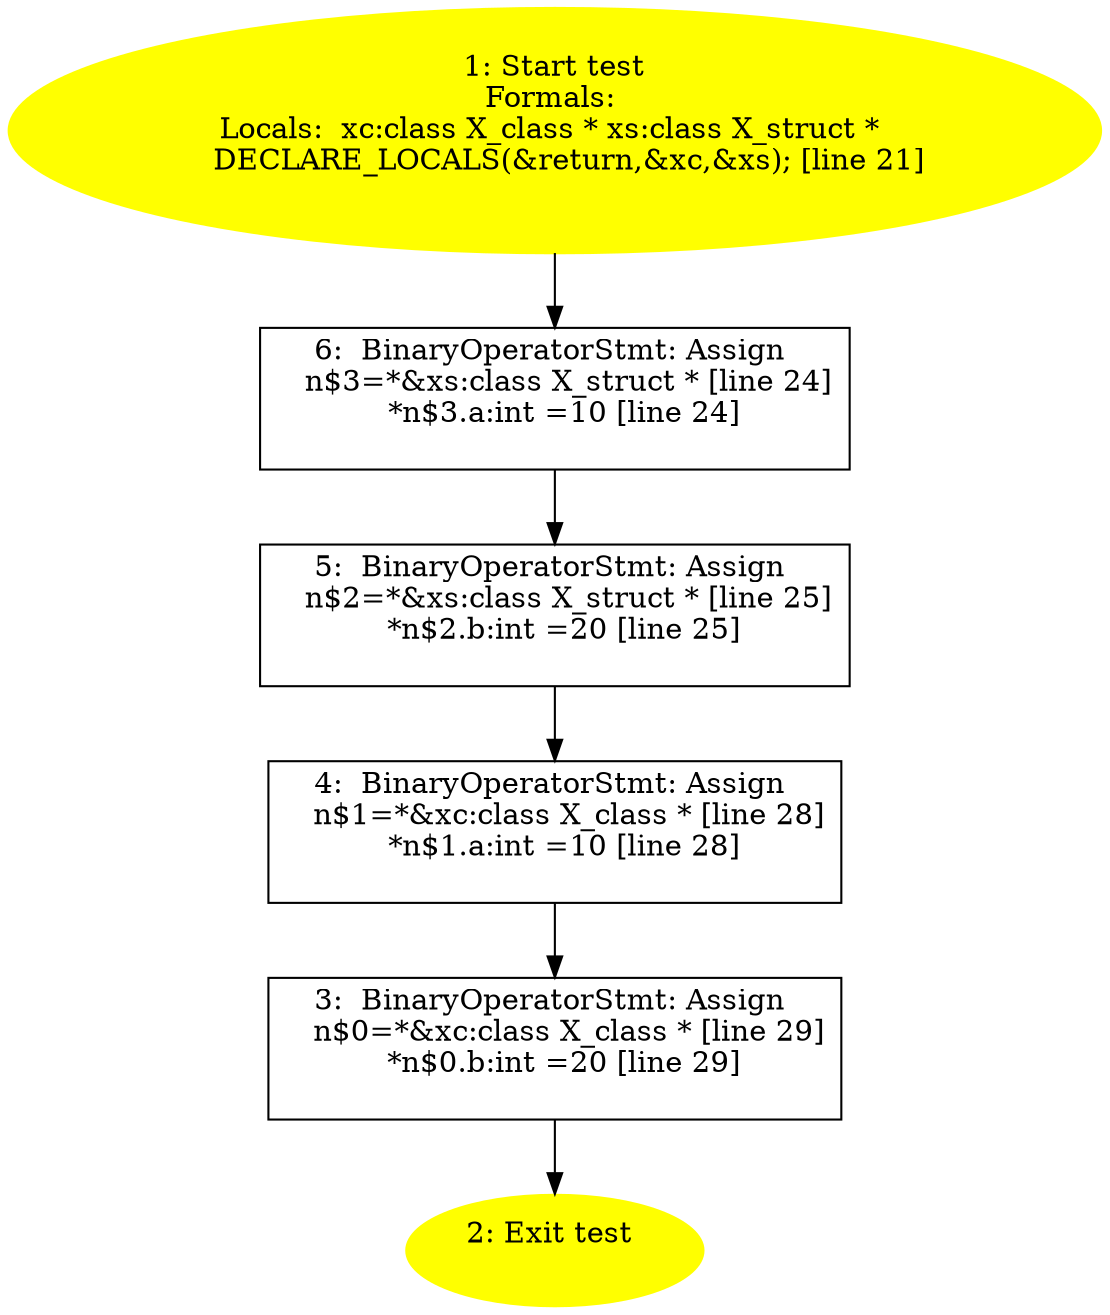 /* @generated */
digraph iCFG {
6 [label="6:  BinaryOperatorStmt: Assign \n   n$3=*&xs:class X_struct * [line 24]\n  *n$3.a:int =10 [line 24]\n " shape="box"]
	

	 6 -> 5 ;
5 [label="5:  BinaryOperatorStmt: Assign \n   n$2=*&xs:class X_struct * [line 25]\n  *n$2.b:int =20 [line 25]\n " shape="box"]
	

	 5 -> 4 ;
4 [label="4:  BinaryOperatorStmt: Assign \n   n$1=*&xc:class X_class * [line 28]\n  *n$1.a:int =10 [line 28]\n " shape="box"]
	

	 4 -> 3 ;
3 [label="3:  BinaryOperatorStmt: Assign \n   n$0=*&xc:class X_class * [line 29]\n  *n$0.b:int =20 [line 29]\n " shape="box"]
	

	 3 -> 2 ;
2 [label="2: Exit test \n  " color=yellow style=filled]
	

1 [label="1: Start test\nFormals: \nLocals:  xc:class X_class * xs:class X_struct * \n   DECLARE_LOCALS(&return,&xc,&xs); [line 21]\n " color=yellow style=filled]
	

	 1 -> 6 ;
}
